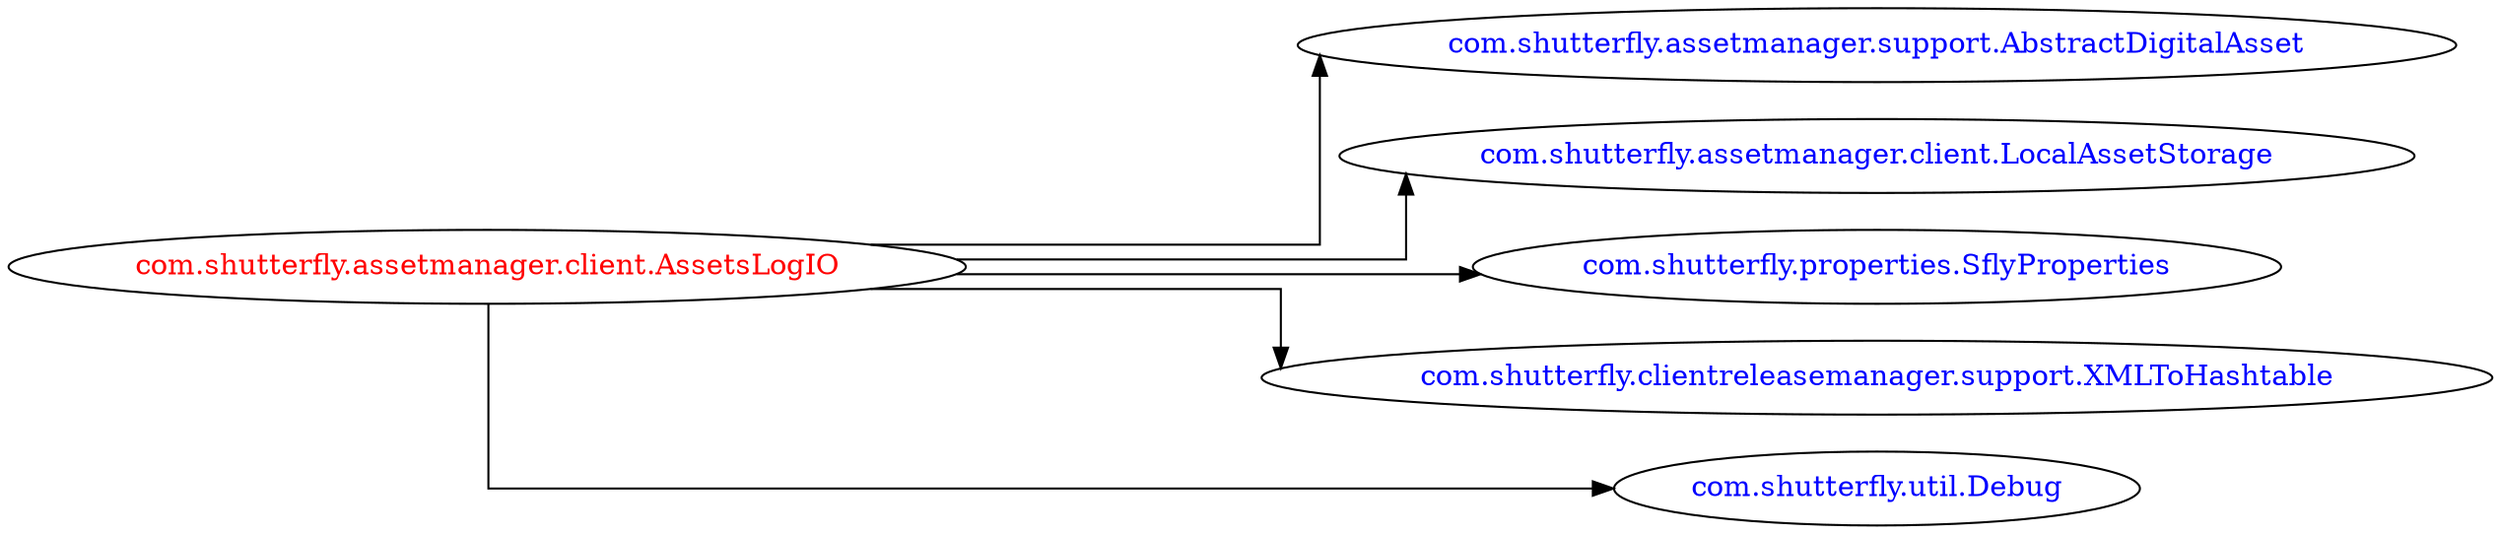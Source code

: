 digraph dependencyGraph {
 concentrate=true;
 ranksep="2.0";
 rankdir="LR"; 
 splines="ortho";
"com.shutterfly.assetmanager.client.AssetsLogIO" [fontcolor="red"];
"com.shutterfly.assetmanager.support.AbstractDigitalAsset" [ fontcolor="blue" ];
"com.shutterfly.assetmanager.client.AssetsLogIO"->"com.shutterfly.assetmanager.support.AbstractDigitalAsset";
"com.shutterfly.assetmanager.client.LocalAssetStorage" [ fontcolor="blue" ];
"com.shutterfly.assetmanager.client.AssetsLogIO"->"com.shutterfly.assetmanager.client.LocalAssetStorage";
"com.shutterfly.properties.SflyProperties" [ fontcolor="blue" ];
"com.shutterfly.assetmanager.client.AssetsLogIO"->"com.shutterfly.properties.SflyProperties";
"com.shutterfly.clientreleasemanager.support.XMLToHashtable" [ fontcolor="blue" ];
"com.shutterfly.assetmanager.client.AssetsLogIO"->"com.shutterfly.clientreleasemanager.support.XMLToHashtable";
"com.shutterfly.util.Debug" [ fontcolor="blue" ];
"com.shutterfly.assetmanager.client.AssetsLogIO"->"com.shutterfly.util.Debug";
}
